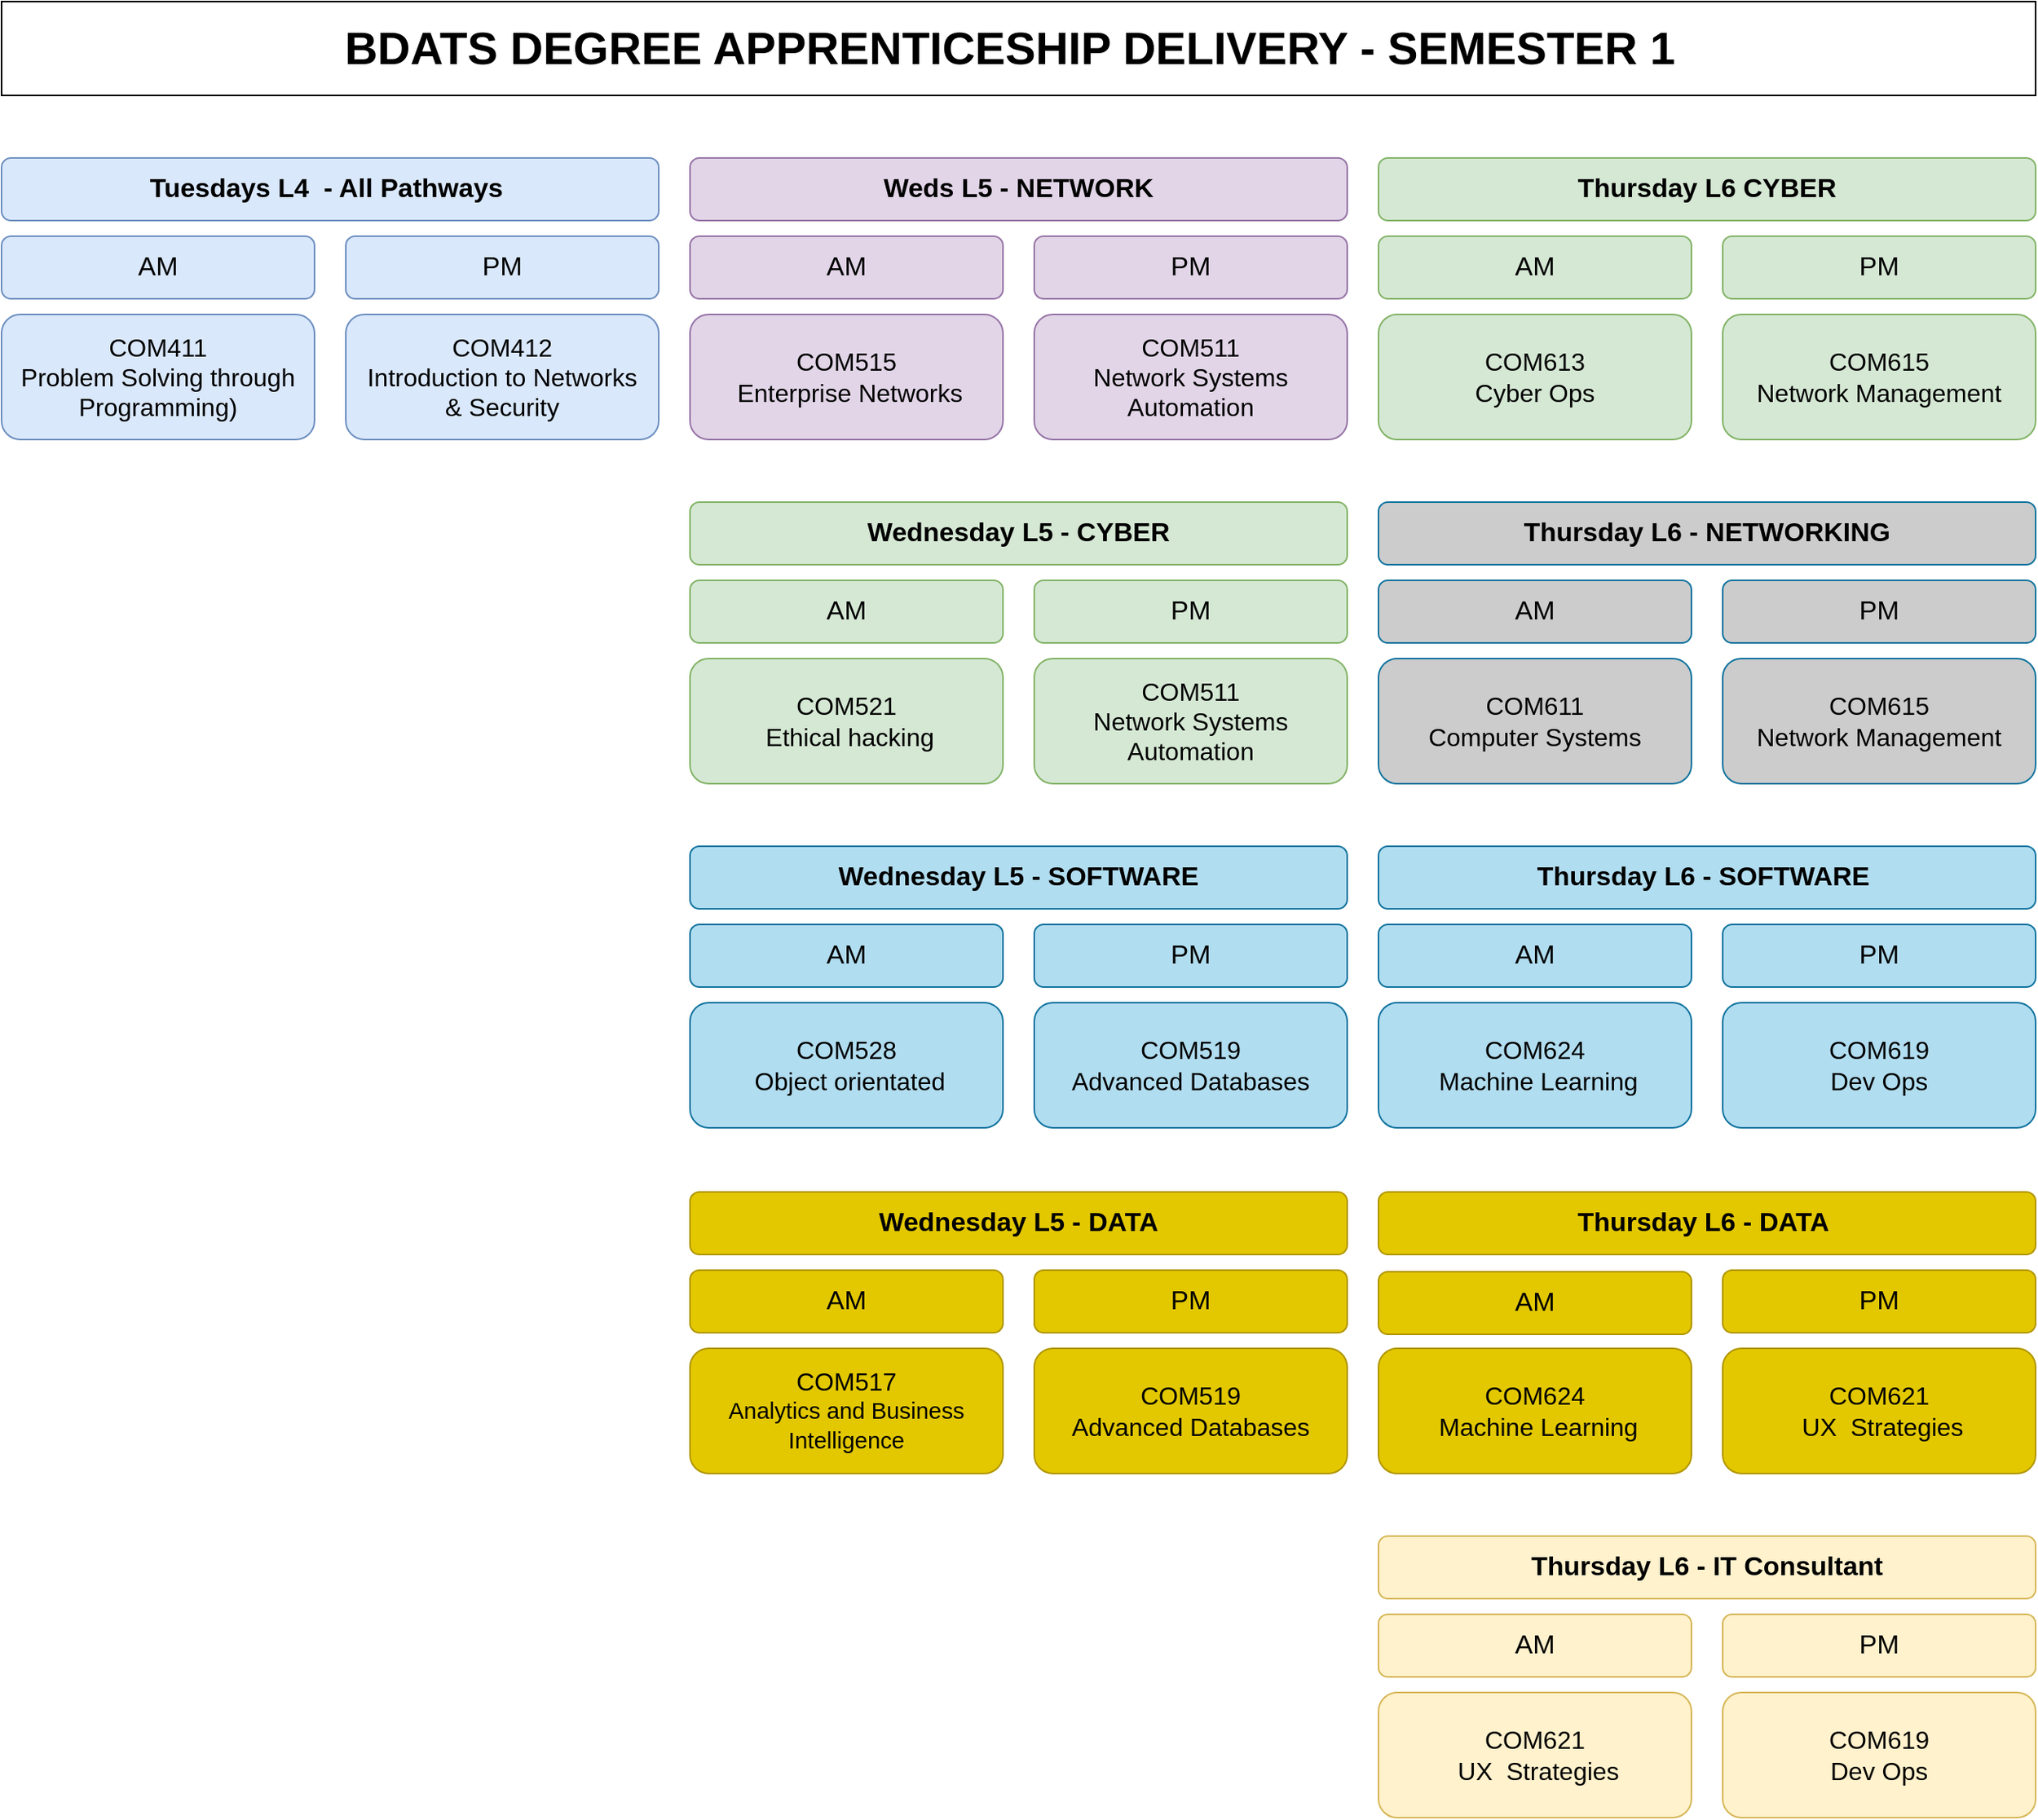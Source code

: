 <mxfile version="21.1.2" type="device" pages="2">
  <diagram id="dpGVi1HllsctUq-KaAiR" name="BDATS - SEM 1">
    <mxGraphModel dx="1991" dy="825" grid="1" gridSize="10" guides="0" tooltips="1" connect="1" arrows="1" fold="1" page="1" pageScale="1" pageWidth="1169" pageHeight="1654" math="0" shadow="0">
      <root>
        <mxCell id="0" />
        <mxCell id="1" parent="0" />
        <mxCell id="-UDw3oveUEhRjFhQycbo-1" value="&lt;font style=&quot;font-size: 17px;&quot;&gt;&lt;b&gt;Tuesdays L4&amp;nbsp; - All Pathways&lt;/b&gt;&lt;/font&gt;&lt;span style=&quot;font-size: 17px;&quot;&gt;&lt;b&gt;&amp;nbsp;&lt;/b&gt;&lt;/span&gt;" style="rounded=1;whiteSpace=wrap;html=1;fillColor=#dae8fc;strokeColor=#6c8ebf;" parent="1" vertex="1">
          <mxGeometry x="240" y="160" width="420" height="40" as="geometry" />
        </mxCell>
        <mxCell id="2OLuD3v9CsdE47--eV9Q-1" value="&lt;font&gt;&lt;span style=&quot;font-size: 16px&quot;&gt;COM411&lt;br&gt;Problem Solving through Programming)&lt;/span&gt;&lt;/font&gt;" style="rounded=1;whiteSpace=wrap;html=1;fillColor=#dae8fc;strokeColor=#6c8ebf;" parent="1" vertex="1">
          <mxGeometry x="240" y="260" width="200" height="80" as="geometry" />
        </mxCell>
        <mxCell id="2OLuD3v9CsdE47--eV9Q-2" value="&lt;span style=&quot;font-size: 16px&quot;&gt;COM412&lt;br&gt;Introduction to Networks&lt;br&gt;&amp;amp; Security&lt;/span&gt;" style="rounded=1;whiteSpace=wrap;html=1;fillColor=#dae8fc;strokeColor=#6c8ebf;" parent="1" vertex="1">
          <mxGeometry x="460" y="260" width="200" height="80" as="geometry" />
        </mxCell>
        <mxCell id="2OLuD3v9CsdE47--eV9Q-3" value="&lt;font style=&quot;font-size: 17px;&quot;&gt;PM&lt;/font&gt;" style="rounded=1;whiteSpace=wrap;html=1;fillColor=#dae8fc;strokeColor=#6c8ebf;" parent="1" vertex="1">
          <mxGeometry x="460" y="210" width="200" height="40" as="geometry" />
        </mxCell>
        <mxCell id="2OLuD3v9CsdE47--eV9Q-4" value="&lt;font style=&quot;font-size: 17px;&quot;&gt;AM&lt;/font&gt;" style="rounded=1;whiteSpace=wrap;html=1;fillColor=#dae8fc;strokeColor=#6c8ebf;" parent="1" vertex="1">
          <mxGeometry x="240" y="210" width="200" height="40" as="geometry" />
        </mxCell>
        <mxCell id="2OLuD3v9CsdE47--eV9Q-5" value="&lt;font style=&quot;font-size: 17px;&quot;&gt;&lt;b&gt;Weds L5 - NETWORK&lt;/b&gt;&lt;/font&gt;" style="rounded=1;whiteSpace=wrap;html=1;fillColor=#e1d5e7;strokeColor=#9673a6;" parent="1" vertex="1">
          <mxGeometry x="680" y="160" width="420" height="40" as="geometry" />
        </mxCell>
        <mxCell id="2OLuD3v9CsdE47--eV9Q-6" value="&lt;font&gt;&lt;span style=&quot;font-size: 16px&quot;&gt;COM515&lt;br&gt;&amp;nbsp;Enterprise Networks&lt;br&gt;&lt;/span&gt;&lt;/font&gt;" style="rounded=1;whiteSpace=wrap;html=1;fillColor=#e1d5e7;strokeColor=#9673a6;" parent="1" vertex="1">
          <mxGeometry x="680" y="260" width="200" height="80" as="geometry" />
        </mxCell>
        <mxCell id="2OLuD3v9CsdE47--eV9Q-7" value="&lt;span style=&quot;font-size: 16px;&quot;&gt;COM511&lt;br&gt;Network Systems Automation&lt;/span&gt;" style="rounded=1;whiteSpace=wrap;html=1;fillColor=#e1d5e7;strokeColor=#9673a6;" parent="1" vertex="1">
          <mxGeometry x="900" y="260" width="200" height="80" as="geometry" />
        </mxCell>
        <mxCell id="2OLuD3v9CsdE47--eV9Q-8" value="&lt;font style=&quot;font-size: 17px;&quot;&gt;PM&lt;/font&gt;" style="rounded=1;whiteSpace=wrap;html=1;fillColor=#e1d5e7;strokeColor=#9673a6;" parent="1" vertex="1">
          <mxGeometry x="900" y="210" width="200" height="40" as="geometry" />
        </mxCell>
        <mxCell id="2OLuD3v9CsdE47--eV9Q-9" value="&lt;font style=&quot;font-size: 17px;&quot;&gt;AM&lt;/font&gt;" style="rounded=1;whiteSpace=wrap;html=1;fillColor=#e1d5e7;strokeColor=#9673a6;" parent="1" vertex="1">
          <mxGeometry x="680" y="210" width="200" height="40" as="geometry" />
        </mxCell>
        <mxCell id="2OLuD3v9CsdE47--eV9Q-10" value="&lt;font style=&quot;font-size: 17px;&quot;&gt;&lt;b&gt;Wednesday L5 - CYBER&lt;/b&gt;&lt;/font&gt;" style="rounded=1;whiteSpace=wrap;html=1;fillColor=#d5e8d4;strokeColor=#82b366;" parent="1" vertex="1">
          <mxGeometry x="680" y="380" width="420" height="40" as="geometry" />
        </mxCell>
        <mxCell id="2OLuD3v9CsdE47--eV9Q-11" value="&lt;font&gt;&lt;span style=&quot;font-size: 16px&quot;&gt;COM521&lt;br&gt;&amp;nbsp;Ethical hacking&lt;br&gt;&lt;/span&gt;&lt;/font&gt;" style="rounded=1;whiteSpace=wrap;html=1;fillColor=#d5e8d4;strokeColor=#82b366;" parent="1" vertex="1">
          <mxGeometry x="680" y="480" width="200" height="80" as="geometry" />
        </mxCell>
        <mxCell id="2OLuD3v9CsdE47--eV9Q-12" value="&lt;span style=&quot;font-size: 16px;&quot;&gt;COM511&lt;br&gt;Network Systems Automation&lt;/span&gt;" style="rounded=1;whiteSpace=wrap;html=1;fillColor=#d5e8d4;strokeColor=#82b366;" parent="1" vertex="1">
          <mxGeometry x="900" y="480" width="200" height="80" as="geometry" />
        </mxCell>
        <mxCell id="2OLuD3v9CsdE47--eV9Q-13" value="&lt;font style=&quot;font-size: 17px;&quot;&gt;PM&lt;/font&gt;" style="rounded=1;whiteSpace=wrap;html=1;fillColor=#d5e8d4;strokeColor=#82b366;" parent="1" vertex="1">
          <mxGeometry x="900" y="430" width="200" height="40" as="geometry" />
        </mxCell>
        <mxCell id="2OLuD3v9CsdE47--eV9Q-14" value="&lt;font style=&quot;font-size: 17px;&quot;&gt;AM&lt;/font&gt;" style="rounded=1;whiteSpace=wrap;html=1;fillColor=#d5e8d4;strokeColor=#82b366;" parent="1" vertex="1">
          <mxGeometry x="680" y="430" width="200" height="40" as="geometry" />
        </mxCell>
        <mxCell id="2OLuD3v9CsdE47--eV9Q-15" value="&lt;font style=&quot;font-size: 17px;&quot;&gt;&lt;b&gt;Wednesday L5 - SOFTWARE&lt;/b&gt;&lt;/font&gt;" style="rounded=1;whiteSpace=wrap;html=1;fillColor=#b1ddf0;strokeColor=#10739e;" parent="1" vertex="1">
          <mxGeometry x="680" y="600" width="420" height="40" as="geometry" />
        </mxCell>
        <mxCell id="2OLuD3v9CsdE47--eV9Q-16" value="&lt;font&gt;&lt;span style=&quot;font-size: 16px&quot;&gt;COM528&lt;br&gt;&amp;nbsp;Object orientated&lt;br&gt;&lt;/span&gt;&lt;/font&gt;" style="rounded=1;whiteSpace=wrap;html=1;fillColor=#b1ddf0;strokeColor=#10739e;" parent="1" vertex="1">
          <mxGeometry x="680" y="700" width="200" height="80" as="geometry" />
        </mxCell>
        <mxCell id="2OLuD3v9CsdE47--eV9Q-17" value="&lt;span style=&quot;font-size: 16px;&quot;&gt;COM519&lt;br&gt;Advanced Databases&lt;/span&gt;" style="rounded=1;whiteSpace=wrap;html=1;fillColor=#b1ddf0;strokeColor=#10739e;" parent="1" vertex="1">
          <mxGeometry x="900" y="700" width="200" height="80" as="geometry" />
        </mxCell>
        <mxCell id="2OLuD3v9CsdE47--eV9Q-18" value="&lt;font style=&quot;font-size: 17px;&quot;&gt;PM&lt;/font&gt;" style="rounded=1;whiteSpace=wrap;html=1;fillColor=#b1ddf0;strokeColor=#10739e;" parent="1" vertex="1">
          <mxGeometry x="900" y="650" width="200" height="40" as="geometry" />
        </mxCell>
        <mxCell id="2OLuD3v9CsdE47--eV9Q-19" value="&lt;font style=&quot;font-size: 17px;&quot;&gt;AM&lt;/font&gt;" style="rounded=1;whiteSpace=wrap;html=1;fillColor=#b1ddf0;strokeColor=#10739e;" parent="1" vertex="1">
          <mxGeometry x="680" y="650" width="200" height="40" as="geometry" />
        </mxCell>
        <mxCell id="2OLuD3v9CsdE47--eV9Q-20" value="&lt;font style=&quot;font-size: 17px;&quot;&gt;&lt;b&gt;Wednesday L5 - DATA&lt;/b&gt;&lt;/font&gt;" style="rounded=1;whiteSpace=wrap;html=1;fillColor=#e3c800;strokeColor=#B09500;fontColor=#000000;" parent="1" vertex="1">
          <mxGeometry x="680" y="821" width="420" height="40" as="geometry" />
        </mxCell>
        <mxCell id="2OLuD3v9CsdE47--eV9Q-21" value="&lt;font&gt;&lt;span style=&quot;font-size: 16px&quot;&gt;COM517&lt;br&gt;&lt;/span&gt;&lt;span style=&quot;text-align: start; font-size: 11pt; font-family: Calibri, sans-serif; border: 1pt none windowtext; padding: 0cm;&quot;&gt;Analytics and Business Intelligence&lt;/span&gt;&lt;span style=&quot;font-size: 16px&quot;&gt;&lt;br&gt;&lt;/span&gt;&lt;/font&gt;" style="rounded=1;whiteSpace=wrap;html=1;fillColor=#e3c800;strokeColor=#B09500;fontColor=#000000;" parent="1" vertex="1">
          <mxGeometry x="680" y="921" width="200" height="80" as="geometry" />
        </mxCell>
        <mxCell id="2OLuD3v9CsdE47--eV9Q-22" value="&lt;span style=&quot;font-size: 16px;&quot;&gt;COM519&lt;br&gt;Advanced Databases&lt;/span&gt;" style="rounded=1;whiteSpace=wrap;html=1;fillColor=#e3c800;strokeColor=#B09500;fontColor=#000000;" parent="1" vertex="1">
          <mxGeometry x="900" y="921" width="200" height="80" as="geometry" />
        </mxCell>
        <mxCell id="2OLuD3v9CsdE47--eV9Q-23" value="&lt;font style=&quot;font-size: 17px;&quot;&gt;PM&lt;/font&gt;" style="rounded=1;whiteSpace=wrap;html=1;fillColor=#e3c800;strokeColor=#B09500;fontColor=#000000;" parent="1" vertex="1">
          <mxGeometry x="900" y="871" width="200" height="40" as="geometry" />
        </mxCell>
        <mxCell id="2OLuD3v9CsdE47--eV9Q-24" value="&lt;font style=&quot;font-size: 17px;&quot;&gt;AM&lt;/font&gt;" style="rounded=1;whiteSpace=wrap;html=1;fillColor=#e3c800;strokeColor=#B09500;fontColor=#000000;" parent="1" vertex="1">
          <mxGeometry x="680" y="871" width="200" height="40" as="geometry" />
        </mxCell>
        <mxCell id="2OLuD3v9CsdE47--eV9Q-30" value="&lt;font style=&quot;font-size: 17px;&quot;&gt;&lt;b&gt;Thursday L6 CYBER&lt;/b&gt;&lt;/font&gt;" style="rounded=1;whiteSpace=wrap;html=1;fillColor=#d5e8d4;strokeColor=#82b366;" parent="1" vertex="1">
          <mxGeometry x="1120" y="160" width="420" height="40" as="geometry" />
        </mxCell>
        <mxCell id="2OLuD3v9CsdE47--eV9Q-31" value="&lt;font&gt;&lt;span style=&quot;font-size: 16px&quot;&gt;COM613&lt;br&gt;Cyber Ops&lt;br&gt;&lt;/span&gt;&lt;/font&gt;" style="rounded=1;whiteSpace=wrap;html=1;fillColor=#d5e8d4;strokeColor=#82b366;" parent="1" vertex="1">
          <mxGeometry x="1120" y="260" width="200" height="80" as="geometry" />
        </mxCell>
        <mxCell id="2OLuD3v9CsdE47--eV9Q-32" value="&lt;span style=&quot;font-size: 16px;&quot;&gt;COM615&lt;/span&gt;&lt;br style=&quot;font-size: 16px;&quot;&gt;&lt;span style=&quot;font-size: 16px;&quot;&gt;Network Management&lt;/span&gt;" style="rounded=1;whiteSpace=wrap;html=1;fillColor=#d5e8d4;strokeColor=#82b366;" parent="1" vertex="1">
          <mxGeometry x="1340" y="260" width="200" height="80" as="geometry" />
        </mxCell>
        <mxCell id="2OLuD3v9CsdE47--eV9Q-33" value="&lt;font style=&quot;font-size: 17px;&quot;&gt;PM&lt;/font&gt;" style="rounded=1;whiteSpace=wrap;html=1;fillColor=#d5e8d4;strokeColor=#82b366;" parent="1" vertex="1">
          <mxGeometry x="1340" y="210" width="200" height="40" as="geometry" />
        </mxCell>
        <mxCell id="2OLuD3v9CsdE47--eV9Q-34" value="&lt;font style=&quot;font-size: 17px;&quot;&gt;AM&lt;/font&gt;" style="rounded=1;whiteSpace=wrap;html=1;fillColor=#d5e8d4;strokeColor=#82b366;" parent="1" vertex="1">
          <mxGeometry x="1120" y="210" width="200" height="40" as="geometry" />
        </mxCell>
        <mxCell id="2OLuD3v9CsdE47--eV9Q-35" value="&lt;font style=&quot;font-size: 17px&quot;&gt;&lt;b&gt;Thursday L6 - SOFTWARE&amp;nbsp;&lt;/b&gt;&lt;/font&gt;" style="rounded=1;whiteSpace=wrap;html=1;fillColor=#b1ddf0;strokeColor=#10739e;" parent="1" vertex="1">
          <mxGeometry x="1120" y="600" width="420" height="40" as="geometry" />
        </mxCell>
        <mxCell id="2OLuD3v9CsdE47--eV9Q-36" value="&lt;font&gt;&lt;span style=&quot;font-size: 16px&quot;&gt;COM624&lt;br&gt;&amp;nbsp;Machine Learning&lt;br&gt;&lt;/span&gt;&lt;/font&gt;" style="rounded=1;whiteSpace=wrap;html=1;fillColor=#b1ddf0;strokeColor=#10739e;" parent="1" vertex="1">
          <mxGeometry x="1120" y="700" width="200" height="80" as="geometry" />
        </mxCell>
        <mxCell id="2OLuD3v9CsdE47--eV9Q-37" value="&lt;span style=&quot;font-size: 16px;&quot;&gt;COM619&lt;br&gt;Dev Ops&lt;/span&gt;" style="rounded=1;whiteSpace=wrap;html=1;fillColor=#b1ddf0;strokeColor=#10739e;" parent="1" vertex="1">
          <mxGeometry x="1340" y="700" width="200" height="80" as="geometry" />
        </mxCell>
        <mxCell id="2OLuD3v9CsdE47--eV9Q-38" value="&lt;font style=&quot;font-size: 17px;&quot;&gt;PM&lt;/font&gt;" style="rounded=1;whiteSpace=wrap;html=1;fillColor=#b1ddf0;strokeColor=#10739e;" parent="1" vertex="1">
          <mxGeometry x="1340" y="650" width="200" height="40" as="geometry" />
        </mxCell>
        <mxCell id="2OLuD3v9CsdE47--eV9Q-39" value="&lt;font style=&quot;font-size: 17px;&quot;&gt;AM&lt;/font&gt;" style="rounded=1;whiteSpace=wrap;html=1;fillColor=#b1ddf0;strokeColor=#10739e;" parent="1" vertex="1">
          <mxGeometry x="1120" y="650" width="200" height="40" as="geometry" />
        </mxCell>
        <mxCell id="2OLuD3v9CsdE47--eV9Q-40" value="&lt;font style=&quot;font-size: 17px&quot;&gt;&lt;b&gt;Thursday L6 - DATA&amp;nbsp;&lt;/b&gt;&lt;/font&gt;" style="rounded=1;whiteSpace=wrap;html=1;fillColor=#e3c800;strokeColor=#B09500;fontColor=#000000;" parent="1" vertex="1">
          <mxGeometry x="1120" y="821" width="420" height="40" as="geometry" />
        </mxCell>
        <mxCell id="2OLuD3v9CsdE47--eV9Q-41" value="&lt;font&gt;&lt;span style=&quot;font-size: 16px;&quot;&gt;COM624&lt;/span&gt;&lt;br style=&quot;font-size: 16px;&quot;&gt;&lt;span style=&quot;font-size: 16px;&quot;&gt;&amp;nbsp;Machine Learning&lt;/span&gt;&lt;span style=&quot;font-size: 16px&quot;&gt;&lt;br&gt;&lt;/span&gt;&lt;/font&gt;" style="rounded=1;whiteSpace=wrap;html=1;fillColor=#e3c800;strokeColor=#B09500;fontColor=#000000;" parent="1" vertex="1">
          <mxGeometry x="1120" y="921" width="200" height="80" as="geometry" />
        </mxCell>
        <mxCell id="2OLuD3v9CsdE47--eV9Q-42" value="&lt;span style=&quot;font-size: 16px;&quot;&gt;COM621&lt;br&gt;&amp;nbsp;UX&amp;nbsp; Strategies&lt;br&gt;&lt;/span&gt;" style="rounded=1;whiteSpace=wrap;html=1;fillColor=#e3c800;strokeColor=#B09500;fontColor=#000000;" parent="1" vertex="1">
          <mxGeometry x="1340" y="921" width="200" height="80" as="geometry" />
        </mxCell>
        <mxCell id="2OLuD3v9CsdE47--eV9Q-43" value="&lt;font style=&quot;font-size: 17px;&quot;&gt;PM&lt;/font&gt;" style="rounded=1;whiteSpace=wrap;html=1;fillColor=#e3c800;strokeColor=#B09500;fontColor=#000000;" parent="1" vertex="1">
          <mxGeometry x="1340" y="871" width="200" height="40" as="geometry" />
        </mxCell>
        <mxCell id="2OLuD3v9CsdE47--eV9Q-44" value="&lt;font style=&quot;font-size: 17px;&quot;&gt;AM&lt;/font&gt;" style="rounded=1;whiteSpace=wrap;html=1;fillColor=#e3c800;strokeColor=#B09500;fontColor=#000000;" parent="1" vertex="1">
          <mxGeometry x="1120" y="872" width="200" height="40" as="geometry" />
        </mxCell>
        <mxCell id="HGT_rsCarZPwaE3R4nFB-11" value="&lt;font style=&quot;font-size: 17px;&quot;&gt;&lt;b&gt;Thursday L6 - NETWORKING&lt;/b&gt;&lt;/font&gt;" style="rounded=1;whiteSpace=wrap;html=1;fillColor=#CCCCCC;strokeColor=#10739e;" parent="1" vertex="1">
          <mxGeometry x="1120" y="380" width="420" height="40" as="geometry" />
        </mxCell>
        <mxCell id="HGT_rsCarZPwaE3R4nFB-12" value="&lt;font&gt;&lt;span style=&quot;font-size: 16px&quot;&gt;COM611&lt;br&gt;Computer Systems&lt;br&gt;&lt;/span&gt;&lt;/font&gt;" style="rounded=1;whiteSpace=wrap;html=1;fillColor=#CCCCCC;strokeColor=#10739e;" parent="1" vertex="1">
          <mxGeometry x="1120" y="480" width="200" height="80" as="geometry" />
        </mxCell>
        <mxCell id="HGT_rsCarZPwaE3R4nFB-13" value="&lt;span style=&quot;font-size: 16px;&quot;&gt;COM615&lt;/span&gt;&lt;br style=&quot;font-size: 16px;&quot;&gt;&lt;span style=&quot;font-size: 16px;&quot;&gt;Network Management&lt;/span&gt;" style="rounded=1;whiteSpace=wrap;html=1;fillColor=#CCCCCC;strokeColor=#10739e;" parent="1" vertex="1">
          <mxGeometry x="1340" y="480" width="200" height="80" as="geometry" />
        </mxCell>
        <mxCell id="HGT_rsCarZPwaE3R4nFB-14" value="&lt;font style=&quot;font-size: 17px;&quot;&gt;PM&lt;/font&gt;" style="rounded=1;whiteSpace=wrap;html=1;fillColor=#CCCCCC;strokeColor=#10739e;" parent="1" vertex="1">
          <mxGeometry x="1340" y="430" width="200" height="40" as="geometry" />
        </mxCell>
        <mxCell id="HGT_rsCarZPwaE3R4nFB-15" value="&lt;font style=&quot;font-size: 17px;&quot;&gt;AM&lt;/font&gt;" style="rounded=1;whiteSpace=wrap;html=1;fillColor=#CCCCCC;strokeColor=#10739e;" parent="1" vertex="1">
          <mxGeometry x="1120" y="430" width="200" height="40" as="geometry" />
        </mxCell>
        <mxCell id="0K_IOrLI0tBDZyWmZ6-7-2" value="&lt;font style=&quot;font-size: 17px;&quot;&gt;&lt;b&gt;&lt;font style=&quot;font-size: 17px;&quot;&gt;Thursday L6 -&amp;nbsp;&lt;/font&gt;IT Consultant &lt;/b&gt;&lt;/font&gt;" style="rounded=1;whiteSpace=wrap;html=1;fillColor=#fff2cc;strokeColor=#d6b656;" parent="1" vertex="1">
          <mxGeometry x="1120" y="1041" width="420" height="40" as="geometry" />
        </mxCell>
        <mxCell id="0K_IOrLI0tBDZyWmZ6-7-3" value="&lt;font style=&quot;font-size: 16px;&quot;&gt;COM621&lt;br style=&quot;border-color: var(--border-color);&quot;&gt;&lt;span style=&quot;&quot;&gt;&amp;nbsp;UX&amp;nbsp; Strategies&lt;/span&gt;&lt;span style=&quot;font-size: 16px&quot;&gt;&lt;br&gt;&lt;/span&gt;&lt;/font&gt;" style="rounded=1;whiteSpace=wrap;html=1;fillColor=#fff2cc;strokeColor=#d6b656;" parent="1" vertex="1">
          <mxGeometry x="1120" y="1141" width="200" height="80" as="geometry" />
        </mxCell>
        <mxCell id="0K_IOrLI0tBDZyWmZ6-7-4" value="&lt;font style=&quot;font-size: 16px;&quot;&gt;COM619&lt;br style=&quot;border-color: var(--border-color);&quot;&gt;Dev Ops&lt;/font&gt;&lt;span style=&quot;font-size: 16px;&quot;&gt;&lt;br&gt;&lt;/span&gt;" style="rounded=1;whiteSpace=wrap;html=1;fillColor=#fff2cc;strokeColor=#d6b656;" parent="1" vertex="1">
          <mxGeometry x="1340" y="1141" width="200" height="80" as="geometry" />
        </mxCell>
        <mxCell id="0K_IOrLI0tBDZyWmZ6-7-5" value="&lt;font style=&quot;font-size: 17px;&quot;&gt;PM&lt;/font&gt;" style="rounded=1;whiteSpace=wrap;html=1;fillColor=#fff2cc;strokeColor=#d6b656;" parent="1" vertex="1">
          <mxGeometry x="1340" y="1091" width="200" height="40" as="geometry" />
        </mxCell>
        <mxCell id="0K_IOrLI0tBDZyWmZ6-7-6" value="&lt;font style=&quot;font-size: 17px;&quot;&gt;AM&lt;/font&gt;" style="rounded=1;whiteSpace=wrap;html=1;fillColor=#fff2cc;strokeColor=#d6b656;" parent="1" vertex="1">
          <mxGeometry x="1120" y="1091" width="200" height="40" as="geometry" />
        </mxCell>
        <mxCell id="0K_IOrLI0tBDZyWmZ6-7-9" value="" style="rounded=0;whiteSpace=wrap;html=1;" parent="1" vertex="1">
          <mxGeometry x="240" y="60" width="1300" height="60" as="geometry" />
        </mxCell>
        <mxCell id="6f3IqqdrzJDAKrH8Y-RG-1" value="BDATS DEGREE APPRENTICESHIP DELIVERY - SEMESTER 1" style="text;html=1;align=center;verticalAlign=middle;resizable=0;points=[];autosize=1;strokeColor=none;fillColor=none;fontSize=29;fontStyle=1" parent="1" vertex="1">
          <mxGeometry x="449" y="65" width="870" height="50" as="geometry" />
        </mxCell>
      </root>
    </mxGraphModel>
  </diagram>
  <diagram name="BDATS - SEM 2" id="eDzaWIYM3wd5yQpe71sp">
    <mxGraphModel dx="1991" dy="825" grid="1" gridSize="10" guides="0" tooltips="1" connect="1" arrows="1" fold="1" page="1" pageScale="1" pageWidth="1169" pageHeight="1654" math="0" shadow="0">
      <root>
        <mxCell id="nvKIJ28qwbhSWqyQM3mr-0" />
        <mxCell id="nvKIJ28qwbhSWqyQM3mr-1" parent="nvKIJ28qwbhSWqyQM3mr-0" />
        <mxCell id="nvKIJ28qwbhSWqyQM3mr-2" value="&lt;font style=&quot;font-size: 17px;&quot;&gt;&lt;b&gt;Tuesdays L4&amp;nbsp; - All Pathways&lt;/b&gt;&lt;/font&gt;&lt;span style=&quot;font-size: 17px;&quot;&gt;&lt;b&gt;&amp;nbsp;&lt;/b&gt;&lt;/span&gt;" style="rounded=1;whiteSpace=wrap;html=1;fillColor=#dae8fc;strokeColor=#6c8ebf;" vertex="1" parent="nvKIJ28qwbhSWqyQM3mr-1">
          <mxGeometry x="240" y="160" width="420" height="40" as="geometry" />
        </mxCell>
        <mxCell id="nvKIJ28qwbhSWqyQM3mr-3" value="&lt;font&gt;&lt;span style=&quot;font-size: 16px&quot;&gt;COM411&lt;br&gt;Problem Solving through Programming)&lt;/span&gt;&lt;/font&gt;" style="rounded=1;whiteSpace=wrap;html=1;fillColor=#dae8fc;strokeColor=#6c8ebf;" vertex="1" parent="nvKIJ28qwbhSWqyQM3mr-1">
          <mxGeometry x="240" y="260" width="200" height="80" as="geometry" />
        </mxCell>
        <mxCell id="nvKIJ28qwbhSWqyQM3mr-4" value="&lt;span style=&quot;font-size: 16px&quot;&gt;COM412&lt;br&gt;Introduction to Networks&lt;br&gt;&amp;amp; Security&lt;/span&gt;" style="rounded=1;whiteSpace=wrap;html=1;fillColor=#dae8fc;strokeColor=#6c8ebf;" vertex="1" parent="nvKIJ28qwbhSWqyQM3mr-1">
          <mxGeometry x="460" y="260" width="200" height="80" as="geometry" />
        </mxCell>
        <mxCell id="nvKIJ28qwbhSWqyQM3mr-5" value="&lt;font style=&quot;font-size: 17px;&quot;&gt;PM&lt;/font&gt;" style="rounded=1;whiteSpace=wrap;html=1;fillColor=#dae8fc;strokeColor=#6c8ebf;" vertex="1" parent="nvKIJ28qwbhSWqyQM3mr-1">
          <mxGeometry x="460" y="210" width="200" height="40" as="geometry" />
        </mxCell>
        <mxCell id="nvKIJ28qwbhSWqyQM3mr-6" value="&lt;font style=&quot;font-size: 17px;&quot;&gt;AM&lt;/font&gt;" style="rounded=1;whiteSpace=wrap;html=1;fillColor=#dae8fc;strokeColor=#6c8ebf;" vertex="1" parent="nvKIJ28qwbhSWqyQM3mr-1">
          <mxGeometry x="240" y="210" width="200" height="40" as="geometry" />
        </mxCell>
        <mxCell id="nvKIJ28qwbhSWqyQM3mr-7" value="&lt;font style=&quot;font-size: 17px;&quot;&gt;&lt;b&gt;Weds L5 - NETWORK&lt;/b&gt;&lt;/font&gt;" style="rounded=1;whiteSpace=wrap;html=1;fillColor=#e1d5e7;strokeColor=#9673a6;" vertex="1" parent="nvKIJ28qwbhSWqyQM3mr-1">
          <mxGeometry x="680" y="160" width="420" height="40" as="geometry" />
        </mxCell>
        <mxCell id="nvKIJ28qwbhSWqyQM3mr-8" value="&lt;font&gt;&lt;span style=&quot;font-size: 16px&quot;&gt;COM515&lt;br&gt;&amp;nbsp;Enterprise Networks&lt;br&gt;&lt;/span&gt;&lt;/font&gt;" style="rounded=1;whiteSpace=wrap;html=1;fillColor=#e1d5e7;strokeColor=#9673a6;" vertex="1" parent="nvKIJ28qwbhSWqyQM3mr-1">
          <mxGeometry x="680" y="260" width="200" height="80" as="geometry" />
        </mxCell>
        <mxCell id="nvKIJ28qwbhSWqyQM3mr-9" value="&lt;span style=&quot;font-size: 16px;&quot;&gt;COM511&lt;br&gt;Network Systems Automation&lt;/span&gt;" style="rounded=1;whiteSpace=wrap;html=1;fillColor=#e1d5e7;strokeColor=#9673a6;" vertex="1" parent="nvKIJ28qwbhSWqyQM3mr-1">
          <mxGeometry x="900" y="260" width="200" height="80" as="geometry" />
        </mxCell>
        <mxCell id="nvKIJ28qwbhSWqyQM3mr-10" value="&lt;font style=&quot;font-size: 17px;&quot;&gt;PM&lt;/font&gt;" style="rounded=1;whiteSpace=wrap;html=1;fillColor=#e1d5e7;strokeColor=#9673a6;" vertex="1" parent="nvKIJ28qwbhSWqyQM3mr-1">
          <mxGeometry x="900" y="210" width="200" height="40" as="geometry" />
        </mxCell>
        <mxCell id="nvKIJ28qwbhSWqyQM3mr-11" value="&lt;font style=&quot;font-size: 17px;&quot;&gt;AM&lt;/font&gt;" style="rounded=1;whiteSpace=wrap;html=1;fillColor=#e1d5e7;strokeColor=#9673a6;" vertex="1" parent="nvKIJ28qwbhSWqyQM3mr-1">
          <mxGeometry x="680" y="210" width="200" height="40" as="geometry" />
        </mxCell>
        <mxCell id="nvKIJ28qwbhSWqyQM3mr-12" value="&lt;font style=&quot;font-size: 17px;&quot;&gt;&lt;b&gt;Wednesday L5 - CYBER&lt;/b&gt;&lt;/font&gt;" style="rounded=1;whiteSpace=wrap;html=1;fillColor=#d5e8d4;strokeColor=#82b366;" vertex="1" parent="nvKIJ28qwbhSWqyQM3mr-1">
          <mxGeometry x="680" y="380" width="420" height="40" as="geometry" />
        </mxCell>
        <mxCell id="nvKIJ28qwbhSWqyQM3mr-13" value="&lt;font&gt;&lt;span style=&quot;font-size: 16px&quot;&gt;COM521&lt;br&gt;&amp;nbsp;Ethical hacking&lt;br&gt;&lt;/span&gt;&lt;/font&gt;" style="rounded=1;whiteSpace=wrap;html=1;fillColor=#d5e8d4;strokeColor=#82b366;" vertex="1" parent="nvKIJ28qwbhSWqyQM3mr-1">
          <mxGeometry x="680" y="480" width="200" height="80" as="geometry" />
        </mxCell>
        <mxCell id="nvKIJ28qwbhSWqyQM3mr-14" value="&lt;span style=&quot;font-size: 16px;&quot;&gt;COM511&lt;br&gt;Network Systems Automation&lt;/span&gt;" style="rounded=1;whiteSpace=wrap;html=1;fillColor=#d5e8d4;strokeColor=#82b366;" vertex="1" parent="nvKIJ28qwbhSWqyQM3mr-1">
          <mxGeometry x="900" y="480" width="200" height="80" as="geometry" />
        </mxCell>
        <mxCell id="nvKIJ28qwbhSWqyQM3mr-15" value="&lt;font style=&quot;font-size: 17px;&quot;&gt;PM&lt;/font&gt;" style="rounded=1;whiteSpace=wrap;html=1;fillColor=#d5e8d4;strokeColor=#82b366;" vertex="1" parent="nvKIJ28qwbhSWqyQM3mr-1">
          <mxGeometry x="900" y="430" width="200" height="40" as="geometry" />
        </mxCell>
        <mxCell id="nvKIJ28qwbhSWqyQM3mr-16" value="&lt;font style=&quot;font-size: 17px;&quot;&gt;AM&lt;/font&gt;" style="rounded=1;whiteSpace=wrap;html=1;fillColor=#d5e8d4;strokeColor=#82b366;" vertex="1" parent="nvKIJ28qwbhSWqyQM3mr-1">
          <mxGeometry x="680" y="430" width="200" height="40" as="geometry" />
        </mxCell>
        <mxCell id="nvKIJ28qwbhSWqyQM3mr-17" value="&lt;font style=&quot;font-size: 17px;&quot;&gt;&lt;b&gt;Wednesday L5 - SOFTWARE&lt;/b&gt;&lt;/font&gt;" style="rounded=1;whiteSpace=wrap;html=1;fillColor=#b1ddf0;strokeColor=#10739e;" vertex="1" parent="nvKIJ28qwbhSWqyQM3mr-1">
          <mxGeometry x="680" y="600" width="420" height="40" as="geometry" />
        </mxCell>
        <mxCell id="nvKIJ28qwbhSWqyQM3mr-18" value="&lt;font&gt;&lt;span style=&quot;font-size: 16px&quot;&gt;COM528&lt;br&gt;&amp;nbsp;Object orientated&lt;br&gt;&lt;/span&gt;&lt;/font&gt;" style="rounded=1;whiteSpace=wrap;html=1;fillColor=#b1ddf0;strokeColor=#10739e;" vertex="1" parent="nvKIJ28qwbhSWqyQM3mr-1">
          <mxGeometry x="680" y="700" width="200" height="80" as="geometry" />
        </mxCell>
        <mxCell id="nvKIJ28qwbhSWqyQM3mr-19" value="&lt;span style=&quot;font-size: 16px;&quot;&gt;COM519&lt;br&gt;Advanced Databases&lt;/span&gt;" style="rounded=1;whiteSpace=wrap;html=1;fillColor=#b1ddf0;strokeColor=#10739e;" vertex="1" parent="nvKIJ28qwbhSWqyQM3mr-1">
          <mxGeometry x="900" y="700" width="200" height="80" as="geometry" />
        </mxCell>
        <mxCell id="nvKIJ28qwbhSWqyQM3mr-20" value="&lt;font style=&quot;font-size: 17px;&quot;&gt;PM&lt;/font&gt;" style="rounded=1;whiteSpace=wrap;html=1;fillColor=#b1ddf0;strokeColor=#10739e;" vertex="1" parent="nvKIJ28qwbhSWqyQM3mr-1">
          <mxGeometry x="900" y="650" width="200" height="40" as="geometry" />
        </mxCell>
        <mxCell id="nvKIJ28qwbhSWqyQM3mr-21" value="&lt;font style=&quot;font-size: 17px;&quot;&gt;AM&lt;/font&gt;" style="rounded=1;whiteSpace=wrap;html=1;fillColor=#b1ddf0;strokeColor=#10739e;" vertex="1" parent="nvKIJ28qwbhSWqyQM3mr-1">
          <mxGeometry x="680" y="650" width="200" height="40" as="geometry" />
        </mxCell>
        <mxCell id="nvKIJ28qwbhSWqyQM3mr-22" value="&lt;font style=&quot;font-size: 17px;&quot;&gt;&lt;b&gt;Wednesday L5 - DATA&lt;/b&gt;&lt;/font&gt;" style="rounded=1;whiteSpace=wrap;html=1;fillColor=#e3c800;strokeColor=#B09500;fontColor=#000000;" vertex="1" parent="nvKIJ28qwbhSWqyQM3mr-1">
          <mxGeometry x="680" y="821" width="420" height="40" as="geometry" />
        </mxCell>
        <mxCell id="nvKIJ28qwbhSWqyQM3mr-23" value="&lt;font&gt;&lt;span style=&quot;font-size: 16px&quot;&gt;COM517&lt;br&gt;&lt;/span&gt;&lt;span style=&quot;text-align: start; font-size: 11pt; font-family: Calibri, sans-serif; border: 1pt none windowtext; padding: 0cm;&quot;&gt;Analytics and Business Intelligence&lt;/span&gt;&lt;span style=&quot;font-size: 16px&quot;&gt;&lt;br&gt;&lt;/span&gt;&lt;/font&gt;" style="rounded=1;whiteSpace=wrap;html=1;fillColor=#e3c800;strokeColor=#B09500;fontColor=#000000;" vertex="1" parent="nvKIJ28qwbhSWqyQM3mr-1">
          <mxGeometry x="680" y="921" width="200" height="80" as="geometry" />
        </mxCell>
        <mxCell id="nvKIJ28qwbhSWqyQM3mr-24" value="&lt;span style=&quot;font-size: 16px;&quot;&gt;COM519&lt;br&gt;Advanced Databases&lt;/span&gt;" style="rounded=1;whiteSpace=wrap;html=1;fillColor=#e3c800;strokeColor=#B09500;fontColor=#000000;" vertex="1" parent="nvKIJ28qwbhSWqyQM3mr-1">
          <mxGeometry x="900" y="921" width="200" height="80" as="geometry" />
        </mxCell>
        <mxCell id="nvKIJ28qwbhSWqyQM3mr-25" value="&lt;font style=&quot;font-size: 17px;&quot;&gt;PM&lt;/font&gt;" style="rounded=1;whiteSpace=wrap;html=1;fillColor=#e3c800;strokeColor=#B09500;fontColor=#000000;" vertex="1" parent="nvKIJ28qwbhSWqyQM3mr-1">
          <mxGeometry x="900" y="871" width="200" height="40" as="geometry" />
        </mxCell>
        <mxCell id="nvKIJ28qwbhSWqyQM3mr-26" value="&lt;font style=&quot;font-size: 17px;&quot;&gt;AM&lt;/font&gt;" style="rounded=1;whiteSpace=wrap;html=1;fillColor=#e3c800;strokeColor=#B09500;fontColor=#000000;" vertex="1" parent="nvKIJ28qwbhSWqyQM3mr-1">
          <mxGeometry x="680" y="871" width="200" height="40" as="geometry" />
        </mxCell>
        <mxCell id="nvKIJ28qwbhSWqyQM3mr-27" value="&lt;font style=&quot;font-size: 17px;&quot;&gt;&lt;b&gt;Thursday L6 CYBER&lt;/b&gt;&lt;/font&gt;" style="rounded=1;whiteSpace=wrap;html=1;fillColor=#d5e8d4;strokeColor=#82b366;" vertex="1" parent="nvKIJ28qwbhSWqyQM3mr-1">
          <mxGeometry x="1120" y="160" width="420" height="40" as="geometry" />
        </mxCell>
        <mxCell id="nvKIJ28qwbhSWqyQM3mr-28" value="&lt;font&gt;&lt;span style=&quot;font-size: 16px&quot;&gt;COM613&lt;br&gt;Cyber Ops&lt;br&gt;&lt;/span&gt;&lt;/font&gt;" style="rounded=1;whiteSpace=wrap;html=1;fillColor=#d5e8d4;strokeColor=#82b366;" vertex="1" parent="nvKIJ28qwbhSWqyQM3mr-1">
          <mxGeometry x="1120" y="260" width="200" height="80" as="geometry" />
        </mxCell>
        <mxCell id="nvKIJ28qwbhSWqyQM3mr-29" value="&lt;span style=&quot;font-size: 16px;&quot;&gt;COM615&lt;/span&gt;&lt;br style=&quot;font-size: 16px;&quot;&gt;&lt;span style=&quot;font-size: 16px;&quot;&gt;Network Management&lt;/span&gt;" style="rounded=1;whiteSpace=wrap;html=1;fillColor=#d5e8d4;strokeColor=#82b366;" vertex="1" parent="nvKIJ28qwbhSWqyQM3mr-1">
          <mxGeometry x="1340" y="260" width="200" height="80" as="geometry" />
        </mxCell>
        <mxCell id="nvKIJ28qwbhSWqyQM3mr-30" value="&lt;font style=&quot;font-size: 17px;&quot;&gt;PM&lt;/font&gt;" style="rounded=1;whiteSpace=wrap;html=1;fillColor=#d5e8d4;strokeColor=#82b366;" vertex="1" parent="nvKIJ28qwbhSWqyQM3mr-1">
          <mxGeometry x="1340" y="210" width="200" height="40" as="geometry" />
        </mxCell>
        <mxCell id="nvKIJ28qwbhSWqyQM3mr-31" value="&lt;font style=&quot;font-size: 17px;&quot;&gt;AM&lt;/font&gt;" style="rounded=1;whiteSpace=wrap;html=1;fillColor=#d5e8d4;strokeColor=#82b366;" vertex="1" parent="nvKIJ28qwbhSWqyQM3mr-1">
          <mxGeometry x="1120" y="210" width="200" height="40" as="geometry" />
        </mxCell>
        <mxCell id="nvKIJ28qwbhSWqyQM3mr-32" value="&lt;font style=&quot;font-size: 17px&quot;&gt;&lt;b&gt;Thursday L6 - SOFTWARE&amp;nbsp;&lt;/b&gt;&lt;/font&gt;" style="rounded=1;whiteSpace=wrap;html=1;fillColor=#b1ddf0;strokeColor=#10739e;" vertex="1" parent="nvKIJ28qwbhSWqyQM3mr-1">
          <mxGeometry x="1120" y="600" width="420" height="40" as="geometry" />
        </mxCell>
        <mxCell id="nvKIJ28qwbhSWqyQM3mr-33" value="&lt;font&gt;&lt;span style=&quot;font-size: 16px&quot;&gt;COM624&lt;br&gt;&amp;nbsp;Machine Learning&lt;br&gt;&lt;/span&gt;&lt;/font&gt;" style="rounded=1;whiteSpace=wrap;html=1;fillColor=#b1ddf0;strokeColor=#10739e;" vertex="1" parent="nvKIJ28qwbhSWqyQM3mr-1">
          <mxGeometry x="1120" y="700" width="200" height="80" as="geometry" />
        </mxCell>
        <mxCell id="nvKIJ28qwbhSWqyQM3mr-34" value="&lt;span style=&quot;font-size: 16px;&quot;&gt;COM619&lt;br&gt;Dev Ops&lt;/span&gt;" style="rounded=1;whiteSpace=wrap;html=1;fillColor=#b1ddf0;strokeColor=#10739e;" vertex="1" parent="nvKIJ28qwbhSWqyQM3mr-1">
          <mxGeometry x="1340" y="700" width="200" height="80" as="geometry" />
        </mxCell>
        <mxCell id="nvKIJ28qwbhSWqyQM3mr-35" value="&lt;font style=&quot;font-size: 17px;&quot;&gt;PM&lt;/font&gt;" style="rounded=1;whiteSpace=wrap;html=1;fillColor=#b1ddf0;strokeColor=#10739e;" vertex="1" parent="nvKIJ28qwbhSWqyQM3mr-1">
          <mxGeometry x="1340" y="650" width="200" height="40" as="geometry" />
        </mxCell>
        <mxCell id="nvKIJ28qwbhSWqyQM3mr-36" value="&lt;font style=&quot;font-size: 17px;&quot;&gt;AM&lt;/font&gt;" style="rounded=1;whiteSpace=wrap;html=1;fillColor=#b1ddf0;strokeColor=#10739e;" vertex="1" parent="nvKIJ28qwbhSWqyQM3mr-1">
          <mxGeometry x="1120" y="650" width="200" height="40" as="geometry" />
        </mxCell>
        <mxCell id="nvKIJ28qwbhSWqyQM3mr-37" value="&lt;font style=&quot;font-size: 17px&quot;&gt;&lt;b&gt;Thursday L6 - DATA&amp;nbsp;&lt;/b&gt;&lt;/font&gt;" style="rounded=1;whiteSpace=wrap;html=1;fillColor=#e3c800;strokeColor=#B09500;fontColor=#000000;" vertex="1" parent="nvKIJ28qwbhSWqyQM3mr-1">
          <mxGeometry x="1120" y="821" width="420" height="40" as="geometry" />
        </mxCell>
        <mxCell id="nvKIJ28qwbhSWqyQM3mr-38" value="&lt;font&gt;&lt;span style=&quot;font-size: 16px;&quot;&gt;COM624&lt;/span&gt;&lt;br style=&quot;font-size: 16px;&quot;&gt;&lt;span style=&quot;font-size: 16px;&quot;&gt;&amp;nbsp;Machine Learning&lt;/span&gt;&lt;span style=&quot;font-size: 16px&quot;&gt;&lt;br&gt;&lt;/span&gt;&lt;/font&gt;" style="rounded=1;whiteSpace=wrap;html=1;fillColor=#e3c800;strokeColor=#B09500;fontColor=#000000;" vertex="1" parent="nvKIJ28qwbhSWqyQM3mr-1">
          <mxGeometry x="1120" y="921" width="200" height="80" as="geometry" />
        </mxCell>
        <mxCell id="nvKIJ28qwbhSWqyQM3mr-39" value="&lt;span style=&quot;font-size: 16px;&quot;&gt;COM621&lt;br&gt;&amp;nbsp;UX&amp;nbsp; Strategies&lt;br&gt;&lt;/span&gt;" style="rounded=1;whiteSpace=wrap;html=1;fillColor=#e3c800;strokeColor=#B09500;fontColor=#000000;" vertex="1" parent="nvKIJ28qwbhSWqyQM3mr-1">
          <mxGeometry x="1340" y="921" width="200" height="80" as="geometry" />
        </mxCell>
        <mxCell id="nvKIJ28qwbhSWqyQM3mr-40" value="&lt;font style=&quot;font-size: 17px;&quot;&gt;PM&lt;/font&gt;" style="rounded=1;whiteSpace=wrap;html=1;fillColor=#e3c800;strokeColor=#B09500;fontColor=#000000;" vertex="1" parent="nvKIJ28qwbhSWqyQM3mr-1">
          <mxGeometry x="1340" y="871" width="200" height="40" as="geometry" />
        </mxCell>
        <mxCell id="nvKIJ28qwbhSWqyQM3mr-41" value="&lt;font style=&quot;font-size: 17px;&quot;&gt;AM&lt;/font&gt;" style="rounded=1;whiteSpace=wrap;html=1;fillColor=#e3c800;strokeColor=#B09500;fontColor=#000000;" vertex="1" parent="nvKIJ28qwbhSWqyQM3mr-1">
          <mxGeometry x="1120" y="872" width="200" height="40" as="geometry" />
        </mxCell>
        <mxCell id="nvKIJ28qwbhSWqyQM3mr-42" value="&lt;font style=&quot;font-size: 17px;&quot;&gt;&lt;b&gt;Thursday L6 - NETWORKING&lt;/b&gt;&lt;/font&gt;" style="rounded=1;whiteSpace=wrap;html=1;fillColor=#CCCCCC;strokeColor=#10739e;" vertex="1" parent="nvKIJ28qwbhSWqyQM3mr-1">
          <mxGeometry x="1120" y="380" width="420" height="40" as="geometry" />
        </mxCell>
        <mxCell id="nvKIJ28qwbhSWqyQM3mr-43" value="&lt;font&gt;&lt;span style=&quot;font-size: 16px&quot;&gt;COM611&lt;br&gt;Computer Systems&lt;br&gt;&lt;/span&gt;&lt;/font&gt;" style="rounded=1;whiteSpace=wrap;html=1;fillColor=#CCCCCC;strokeColor=#10739e;" vertex="1" parent="nvKIJ28qwbhSWqyQM3mr-1">
          <mxGeometry x="1120" y="480" width="200" height="80" as="geometry" />
        </mxCell>
        <mxCell id="nvKIJ28qwbhSWqyQM3mr-44" value="&lt;span style=&quot;font-size: 16px;&quot;&gt;COM615&lt;/span&gt;&lt;br style=&quot;font-size: 16px;&quot;&gt;&lt;span style=&quot;font-size: 16px;&quot;&gt;Network Management&lt;/span&gt;" style="rounded=1;whiteSpace=wrap;html=1;fillColor=#CCCCCC;strokeColor=#10739e;" vertex="1" parent="nvKIJ28qwbhSWqyQM3mr-1">
          <mxGeometry x="1340" y="480" width="200" height="80" as="geometry" />
        </mxCell>
        <mxCell id="nvKIJ28qwbhSWqyQM3mr-45" value="&lt;font style=&quot;font-size: 17px;&quot;&gt;PM&lt;/font&gt;" style="rounded=1;whiteSpace=wrap;html=1;fillColor=#CCCCCC;strokeColor=#10739e;" vertex="1" parent="nvKIJ28qwbhSWqyQM3mr-1">
          <mxGeometry x="1340" y="430" width="200" height="40" as="geometry" />
        </mxCell>
        <mxCell id="nvKIJ28qwbhSWqyQM3mr-46" value="&lt;font style=&quot;font-size: 17px;&quot;&gt;AM&lt;/font&gt;" style="rounded=1;whiteSpace=wrap;html=1;fillColor=#CCCCCC;strokeColor=#10739e;" vertex="1" parent="nvKIJ28qwbhSWqyQM3mr-1">
          <mxGeometry x="1120" y="430" width="200" height="40" as="geometry" />
        </mxCell>
        <mxCell id="nvKIJ28qwbhSWqyQM3mr-47" value="&lt;font style=&quot;font-size: 17px;&quot;&gt;&lt;b&gt;&lt;font style=&quot;font-size: 17px;&quot;&gt;Thursday L6 -&amp;nbsp;&lt;/font&gt;IT Consultant &lt;/b&gt;&lt;/font&gt;" style="rounded=1;whiteSpace=wrap;html=1;fillColor=#fff2cc;strokeColor=#d6b656;" vertex="1" parent="nvKIJ28qwbhSWqyQM3mr-1">
          <mxGeometry x="1120" y="1041" width="420" height="40" as="geometry" />
        </mxCell>
        <mxCell id="nvKIJ28qwbhSWqyQM3mr-48" value="&lt;font style=&quot;font-size: 16px;&quot;&gt;COM621&lt;br style=&quot;border-color: var(--border-color);&quot;&gt;&lt;span style=&quot;&quot;&gt;&amp;nbsp;UX&amp;nbsp; Strategies&lt;/span&gt;&lt;span style=&quot;font-size: 16px&quot;&gt;&lt;br&gt;&lt;/span&gt;&lt;/font&gt;" style="rounded=1;whiteSpace=wrap;html=1;fillColor=#fff2cc;strokeColor=#d6b656;" vertex="1" parent="nvKIJ28qwbhSWqyQM3mr-1">
          <mxGeometry x="1120" y="1141" width="200" height="80" as="geometry" />
        </mxCell>
        <mxCell id="nvKIJ28qwbhSWqyQM3mr-49" value="&lt;font style=&quot;font-size: 16px;&quot;&gt;COM619&lt;br style=&quot;border-color: var(--border-color);&quot;&gt;Dev Ops&lt;/font&gt;&lt;span style=&quot;font-size: 16px;&quot;&gt;&lt;br&gt;&lt;/span&gt;" style="rounded=1;whiteSpace=wrap;html=1;fillColor=#fff2cc;strokeColor=#d6b656;" vertex="1" parent="nvKIJ28qwbhSWqyQM3mr-1">
          <mxGeometry x="1340" y="1141" width="200" height="80" as="geometry" />
        </mxCell>
        <mxCell id="nvKIJ28qwbhSWqyQM3mr-50" value="&lt;font style=&quot;font-size: 17px;&quot;&gt;PM&lt;/font&gt;" style="rounded=1;whiteSpace=wrap;html=1;fillColor=#fff2cc;strokeColor=#d6b656;" vertex="1" parent="nvKIJ28qwbhSWqyQM3mr-1">
          <mxGeometry x="1340" y="1091" width="200" height="40" as="geometry" />
        </mxCell>
        <mxCell id="nvKIJ28qwbhSWqyQM3mr-51" value="&lt;font style=&quot;font-size: 17px;&quot;&gt;AM&lt;/font&gt;" style="rounded=1;whiteSpace=wrap;html=1;fillColor=#fff2cc;strokeColor=#d6b656;" vertex="1" parent="nvKIJ28qwbhSWqyQM3mr-1">
          <mxGeometry x="1120" y="1091" width="200" height="40" as="geometry" />
        </mxCell>
        <mxCell id="nvKIJ28qwbhSWqyQM3mr-52" value="" style="rounded=0;whiteSpace=wrap;html=1;" vertex="1" parent="nvKIJ28qwbhSWqyQM3mr-1">
          <mxGeometry x="240" y="60" width="1300" height="60" as="geometry" />
        </mxCell>
        <mxCell id="nvKIJ28qwbhSWqyQM3mr-53" value="BDATS DEGREE APPRENTICESHIP DELIVERY - SEMESTER 1" style="text;html=1;align=center;verticalAlign=middle;resizable=0;points=[];autosize=1;strokeColor=none;fillColor=none;fontSize=29;fontStyle=1" vertex="1" parent="nvKIJ28qwbhSWqyQM3mr-1">
          <mxGeometry x="449" y="65" width="870" height="50" as="geometry" />
        </mxCell>
      </root>
    </mxGraphModel>
  </diagram>
</mxfile>

